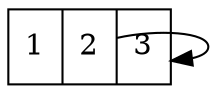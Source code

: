digraph test {
    gvds_array0 [label="{<port1>1}|{<port2>2}|{<port3>3}", shape="record"];
    "gvds_array0":port2 -> gvds_array0;
}

